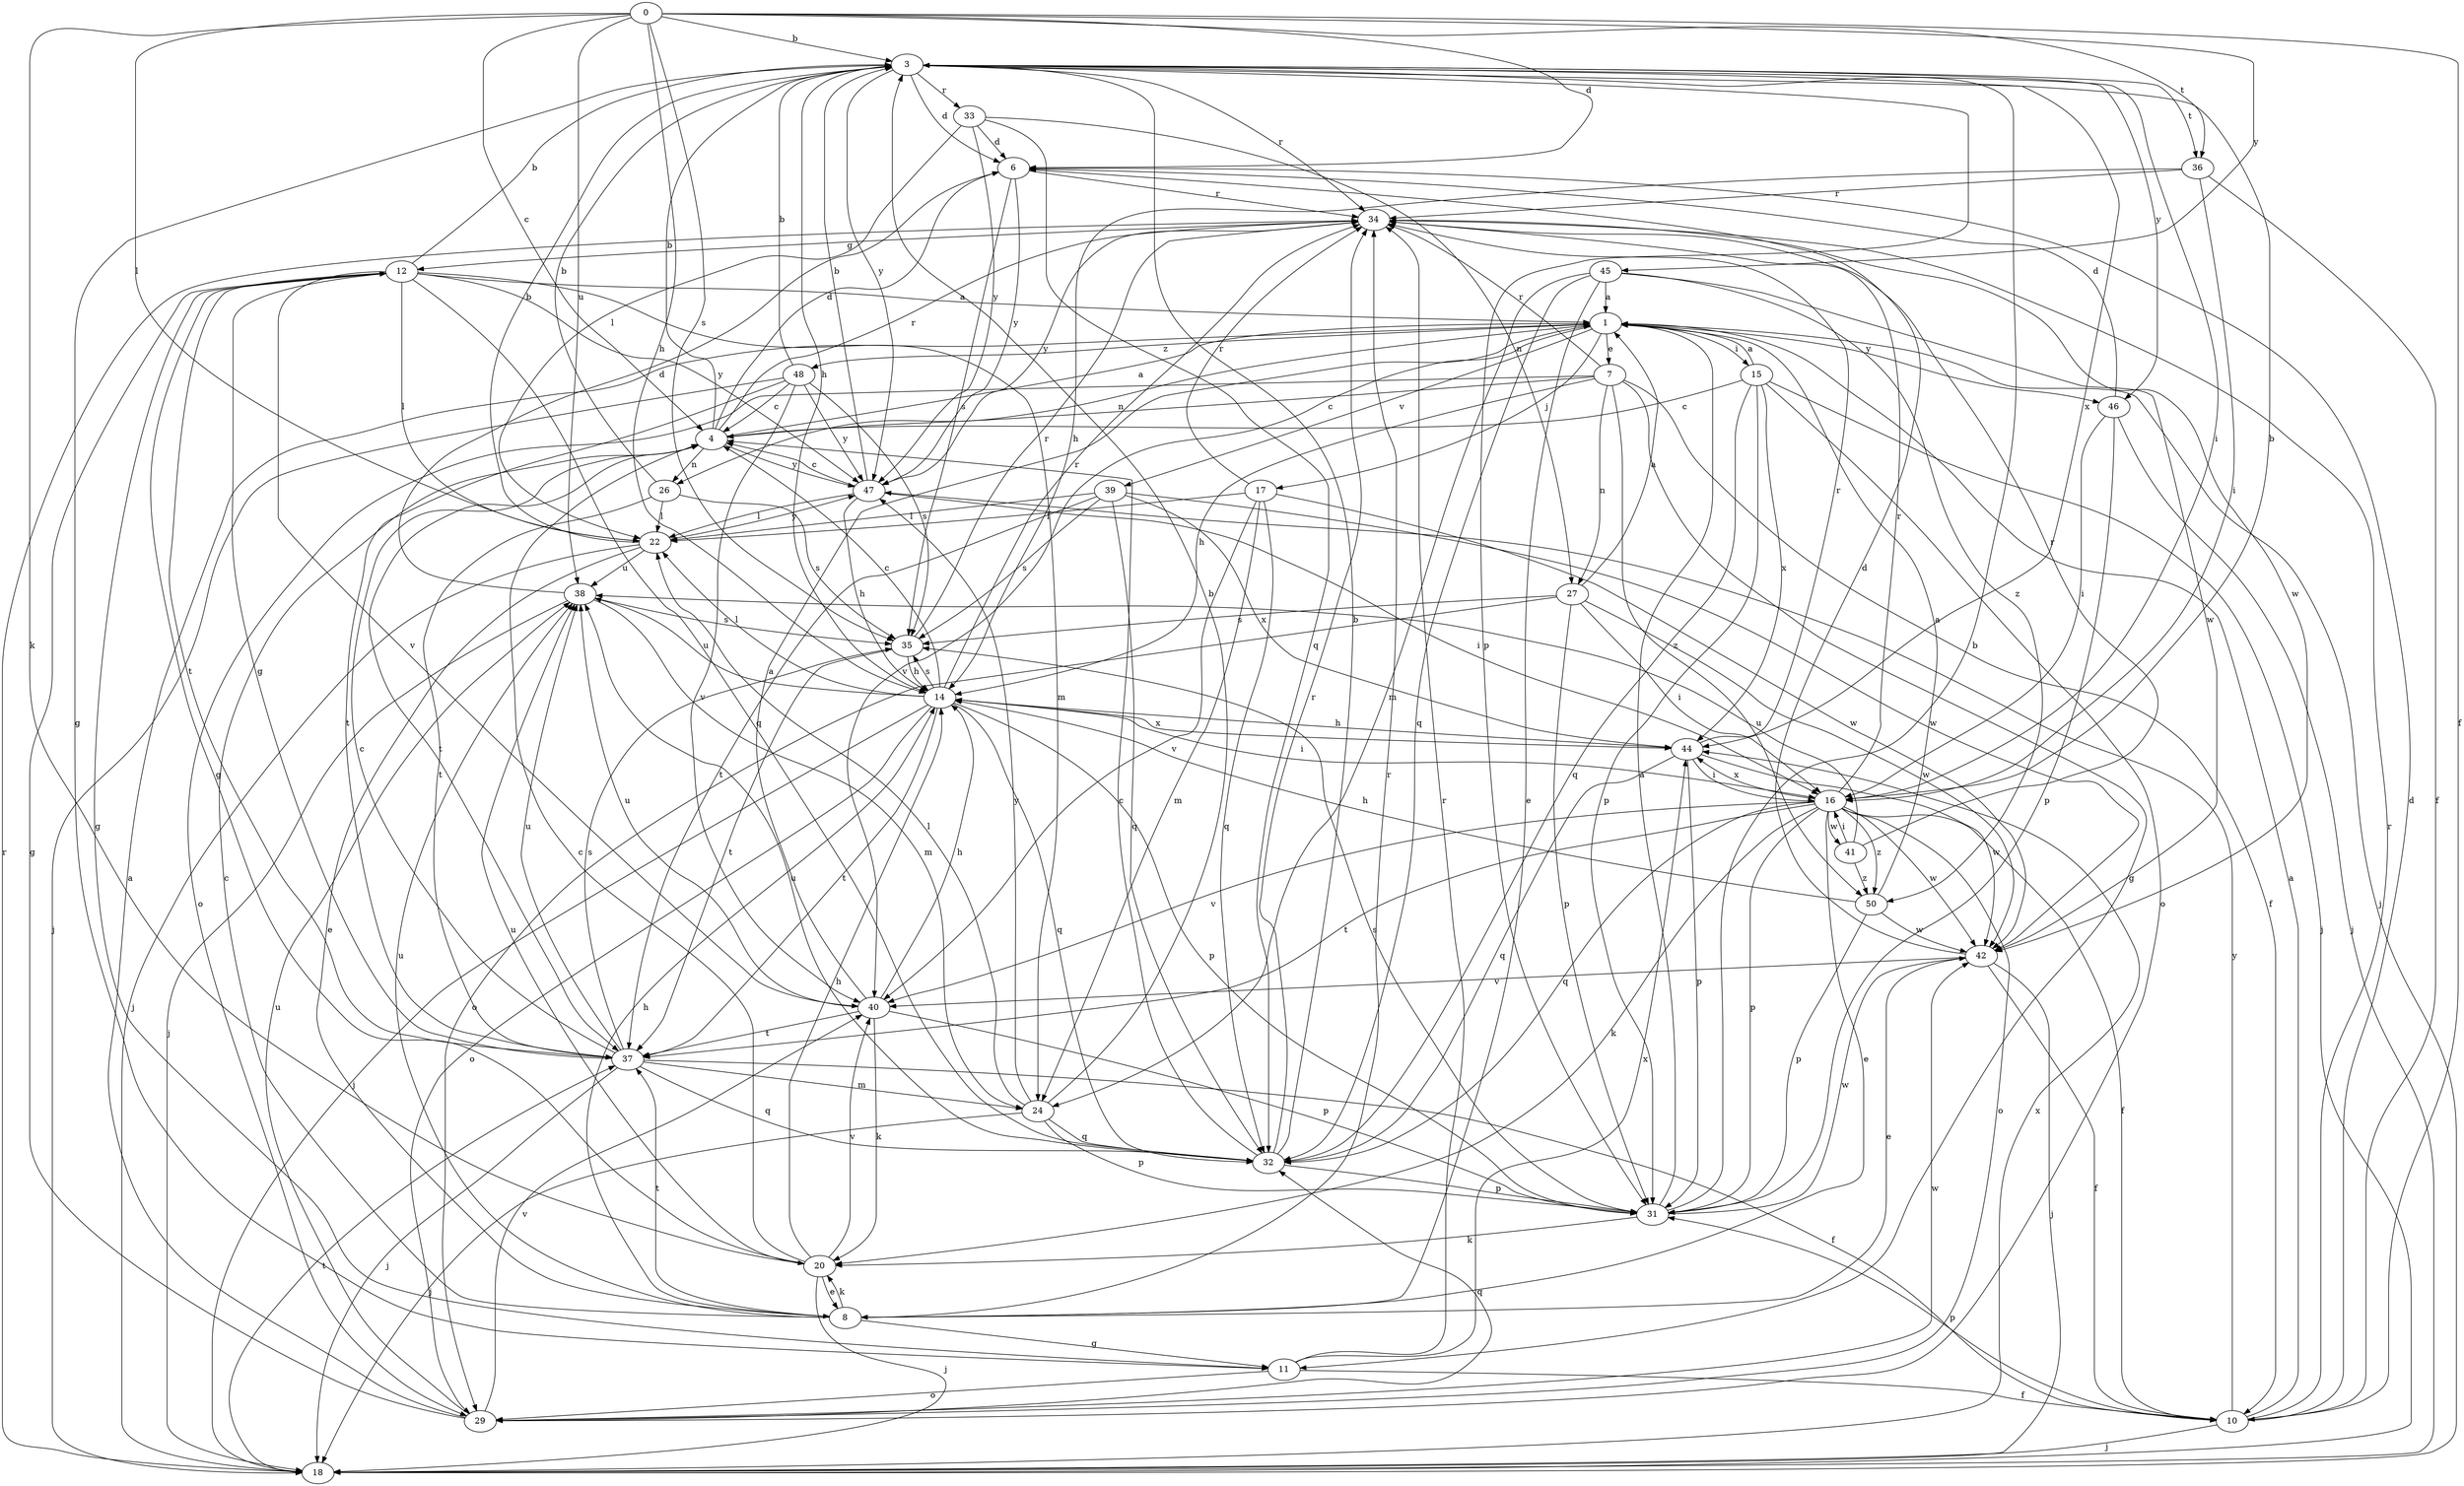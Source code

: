 strict digraph  {
0;
1;
3;
4;
6;
7;
8;
10;
11;
12;
14;
15;
16;
17;
18;
20;
22;
24;
26;
27;
29;
31;
32;
33;
34;
35;
36;
37;
38;
39;
40;
41;
42;
44;
45;
46;
47;
48;
50;
0 -> 3  [label=b];
0 -> 4  [label=c];
0 -> 6  [label=d];
0 -> 10  [label=f];
0 -> 14  [label=h];
0 -> 20  [label=k];
0 -> 22  [label=l];
0 -> 35  [label=s];
0 -> 36  [label=t];
0 -> 38  [label=u];
0 -> 45  [label=y];
1 -> 7  [label=e];
1 -> 15  [label=i];
1 -> 17  [label=j];
1 -> 18  [label=j];
1 -> 26  [label=n];
1 -> 39  [label=v];
1 -> 40  [label=v];
1 -> 46  [label=y];
1 -> 48  [label=z];
3 -> 6  [label=d];
3 -> 11  [label=g];
3 -> 14  [label=h];
3 -> 16  [label=i];
3 -> 31  [label=p];
3 -> 33  [label=r];
3 -> 34  [label=r];
3 -> 36  [label=t];
3 -> 44  [label=x];
3 -> 46  [label=y];
3 -> 47  [label=y];
4 -> 1  [label=a];
4 -> 3  [label=b];
4 -> 6  [label=d];
4 -> 26  [label=n];
4 -> 34  [label=r];
4 -> 37  [label=t];
4 -> 47  [label=y];
6 -> 34  [label=r];
6 -> 35  [label=s];
6 -> 47  [label=y];
7 -> 4  [label=c];
7 -> 10  [label=f];
7 -> 11  [label=g];
7 -> 14  [label=h];
7 -> 27  [label=n];
7 -> 29  [label=o];
7 -> 34  [label=r];
7 -> 50  [label=z];
8 -> 4  [label=c];
8 -> 11  [label=g];
8 -> 14  [label=h];
8 -> 20  [label=k];
8 -> 34  [label=r];
8 -> 37  [label=t];
8 -> 38  [label=u];
10 -> 1  [label=a];
10 -> 6  [label=d];
10 -> 18  [label=j];
10 -> 31  [label=p];
10 -> 34  [label=r];
10 -> 47  [label=y];
11 -> 10  [label=f];
11 -> 12  [label=g];
11 -> 29  [label=o];
11 -> 34  [label=r];
11 -> 44  [label=x];
12 -> 1  [label=a];
12 -> 3  [label=b];
12 -> 22  [label=l];
12 -> 24  [label=m];
12 -> 32  [label=q];
12 -> 37  [label=t];
12 -> 40  [label=v];
12 -> 47  [label=y];
14 -> 4  [label=c];
14 -> 16  [label=i];
14 -> 18  [label=j];
14 -> 22  [label=l];
14 -> 29  [label=o];
14 -> 31  [label=p];
14 -> 32  [label=q];
14 -> 34  [label=r];
14 -> 35  [label=s];
14 -> 37  [label=t];
14 -> 38  [label=u];
14 -> 44  [label=x];
15 -> 1  [label=a];
15 -> 4  [label=c];
15 -> 18  [label=j];
15 -> 29  [label=o];
15 -> 31  [label=p];
15 -> 32  [label=q];
15 -> 44  [label=x];
16 -> 3  [label=b];
16 -> 8  [label=e];
16 -> 10  [label=f];
16 -> 20  [label=k];
16 -> 29  [label=o];
16 -> 31  [label=p];
16 -> 32  [label=q];
16 -> 34  [label=r];
16 -> 37  [label=t];
16 -> 40  [label=v];
16 -> 41  [label=w];
16 -> 42  [label=w];
16 -> 44  [label=x];
16 -> 50  [label=z];
17 -> 22  [label=l];
17 -> 24  [label=m];
17 -> 32  [label=q];
17 -> 34  [label=r];
17 -> 40  [label=v];
17 -> 42  [label=w];
18 -> 34  [label=r];
18 -> 37  [label=t];
18 -> 44  [label=x];
20 -> 4  [label=c];
20 -> 8  [label=e];
20 -> 12  [label=g];
20 -> 14  [label=h];
20 -> 18  [label=j];
20 -> 38  [label=u];
20 -> 40  [label=v];
22 -> 3  [label=b];
22 -> 8  [label=e];
22 -> 18  [label=j];
22 -> 38  [label=u];
22 -> 47  [label=y];
24 -> 3  [label=b];
24 -> 18  [label=j];
24 -> 22  [label=l];
24 -> 31  [label=p];
24 -> 32  [label=q];
24 -> 47  [label=y];
26 -> 3  [label=b];
26 -> 22  [label=l];
26 -> 35  [label=s];
26 -> 37  [label=t];
27 -> 1  [label=a];
27 -> 16  [label=i];
27 -> 29  [label=o];
27 -> 31  [label=p];
27 -> 35  [label=s];
27 -> 42  [label=w];
29 -> 1  [label=a];
29 -> 12  [label=g];
29 -> 32  [label=q];
29 -> 38  [label=u];
29 -> 40  [label=v];
29 -> 42  [label=w];
31 -> 1  [label=a];
31 -> 3  [label=b];
31 -> 20  [label=k];
31 -> 35  [label=s];
31 -> 42  [label=w];
32 -> 3  [label=b];
32 -> 4  [label=c];
32 -> 31  [label=p];
32 -> 34  [label=r];
32 -> 38  [label=u];
33 -> 6  [label=d];
33 -> 22  [label=l];
33 -> 27  [label=n];
33 -> 32  [label=q];
33 -> 47  [label=y];
34 -> 12  [label=g];
34 -> 42  [label=w];
34 -> 47  [label=y];
35 -> 14  [label=h];
35 -> 34  [label=r];
35 -> 37  [label=t];
36 -> 10  [label=f];
36 -> 14  [label=h];
36 -> 16  [label=i];
36 -> 34  [label=r];
37 -> 4  [label=c];
37 -> 10  [label=f];
37 -> 12  [label=g];
37 -> 18  [label=j];
37 -> 24  [label=m];
37 -> 32  [label=q];
37 -> 35  [label=s];
37 -> 38  [label=u];
38 -> 6  [label=d];
38 -> 18  [label=j];
38 -> 24  [label=m];
38 -> 35  [label=s];
39 -> 22  [label=l];
39 -> 32  [label=q];
39 -> 35  [label=s];
39 -> 37  [label=t];
39 -> 42  [label=w];
39 -> 44  [label=x];
40 -> 1  [label=a];
40 -> 14  [label=h];
40 -> 20  [label=k];
40 -> 31  [label=p];
40 -> 37  [label=t];
40 -> 38  [label=u];
41 -> 16  [label=i];
41 -> 34  [label=r];
41 -> 38  [label=u];
41 -> 50  [label=z];
42 -> 6  [label=d];
42 -> 8  [label=e];
42 -> 10  [label=f];
42 -> 18  [label=j];
42 -> 40  [label=v];
44 -> 14  [label=h];
44 -> 16  [label=i];
44 -> 31  [label=p];
44 -> 32  [label=q];
44 -> 34  [label=r];
44 -> 42  [label=w];
45 -> 1  [label=a];
45 -> 8  [label=e];
45 -> 24  [label=m];
45 -> 32  [label=q];
45 -> 42  [label=w];
45 -> 50  [label=z];
46 -> 6  [label=d];
46 -> 16  [label=i];
46 -> 18  [label=j];
46 -> 31  [label=p];
47 -> 3  [label=b];
47 -> 4  [label=c];
47 -> 14  [label=h];
47 -> 16  [label=i];
47 -> 22  [label=l];
48 -> 3  [label=b];
48 -> 4  [label=c];
48 -> 18  [label=j];
48 -> 35  [label=s];
48 -> 37  [label=t];
48 -> 40  [label=v];
48 -> 47  [label=y];
50 -> 1  [label=a];
50 -> 14  [label=h];
50 -> 31  [label=p];
50 -> 42  [label=w];
}
